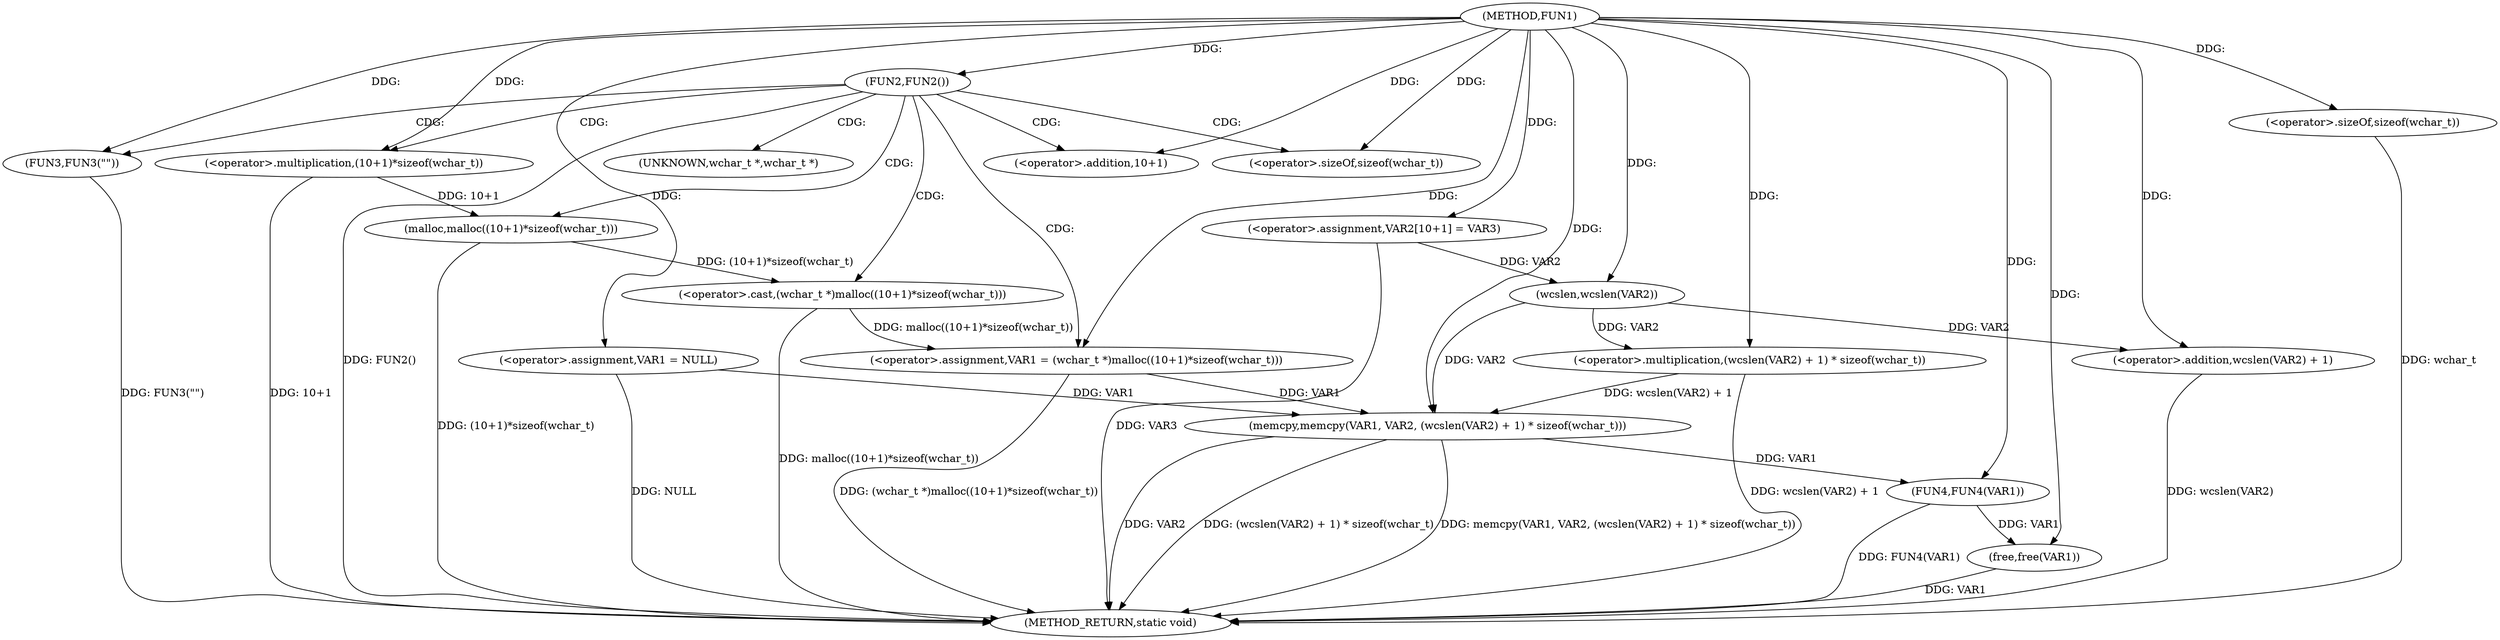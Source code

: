 digraph FUN1 {  
"1000100" [label = "(METHOD,FUN1)" ]
"1000143" [label = "(METHOD_RETURN,static void)" ]
"1000103" [label = "(<operator>.assignment,VAR1 = NULL)" ]
"1000107" [label = "(FUN2,FUN2())" ]
"1000109" [label = "(FUN3,FUN3(\"\"))" ]
"1000113" [label = "(<operator>.assignment,VAR1 = (wchar_t *)malloc((10+1)*sizeof(wchar_t)))" ]
"1000115" [label = "(<operator>.cast,(wchar_t *)malloc((10+1)*sizeof(wchar_t)))" ]
"1000117" [label = "(malloc,malloc((10+1)*sizeof(wchar_t)))" ]
"1000118" [label = "(<operator>.multiplication,(10+1)*sizeof(wchar_t))" ]
"1000119" [label = "(<operator>.addition,10+1)" ]
"1000122" [label = "(<operator>.sizeOf,sizeof(wchar_t))" ]
"1000126" [label = "(<operator>.assignment,VAR2[10+1] = VAR3)" ]
"1000129" [label = "(memcpy,memcpy(VAR1, VAR2, (wcslen(VAR2) + 1) * sizeof(wchar_t)))" ]
"1000132" [label = "(<operator>.multiplication,(wcslen(VAR2) + 1) * sizeof(wchar_t))" ]
"1000133" [label = "(<operator>.addition,wcslen(VAR2) + 1)" ]
"1000134" [label = "(wcslen,wcslen(VAR2))" ]
"1000137" [label = "(<operator>.sizeOf,sizeof(wchar_t))" ]
"1000139" [label = "(FUN4,FUN4(VAR1))" ]
"1000141" [label = "(free,free(VAR1))" ]
"1000116" [label = "(UNKNOWN,wchar_t *,wchar_t *)" ]
  "1000115" -> "1000143"  [ label = "DDG: malloc((10+1)*sizeof(wchar_t))"] 
  "1000141" -> "1000143"  [ label = "DDG: VAR1"] 
  "1000107" -> "1000143"  [ label = "DDG: FUN2()"] 
  "1000103" -> "1000143"  [ label = "DDG: NULL"] 
  "1000113" -> "1000143"  [ label = "DDG: (wchar_t *)malloc((10+1)*sizeof(wchar_t))"] 
  "1000117" -> "1000143"  [ label = "DDG: (10+1)*sizeof(wchar_t)"] 
  "1000132" -> "1000143"  [ label = "DDG: wcslen(VAR2) + 1"] 
  "1000118" -> "1000143"  [ label = "DDG: 10+1"] 
  "1000129" -> "1000143"  [ label = "DDG: VAR2"] 
  "1000129" -> "1000143"  [ label = "DDG: (wcslen(VAR2) + 1) * sizeof(wchar_t)"] 
  "1000139" -> "1000143"  [ label = "DDG: FUN4(VAR1)"] 
  "1000129" -> "1000143"  [ label = "DDG: memcpy(VAR1, VAR2, (wcslen(VAR2) + 1) * sizeof(wchar_t))"] 
  "1000133" -> "1000143"  [ label = "DDG: wcslen(VAR2)"] 
  "1000126" -> "1000143"  [ label = "DDG: VAR3"] 
  "1000137" -> "1000143"  [ label = "DDG: wchar_t"] 
  "1000109" -> "1000143"  [ label = "DDG: FUN3(\"\")"] 
  "1000100" -> "1000103"  [ label = "DDG: "] 
  "1000100" -> "1000107"  [ label = "DDG: "] 
  "1000100" -> "1000109"  [ label = "DDG: "] 
  "1000115" -> "1000113"  [ label = "DDG: malloc((10+1)*sizeof(wchar_t))"] 
  "1000100" -> "1000113"  [ label = "DDG: "] 
  "1000117" -> "1000115"  [ label = "DDG: (10+1)*sizeof(wchar_t)"] 
  "1000118" -> "1000117"  [ label = "DDG: 10+1"] 
  "1000100" -> "1000118"  [ label = "DDG: "] 
  "1000100" -> "1000119"  [ label = "DDG: "] 
  "1000100" -> "1000122"  [ label = "DDG: "] 
  "1000100" -> "1000126"  [ label = "DDG: "] 
  "1000103" -> "1000129"  [ label = "DDG: VAR1"] 
  "1000113" -> "1000129"  [ label = "DDG: VAR1"] 
  "1000100" -> "1000129"  [ label = "DDG: "] 
  "1000134" -> "1000129"  [ label = "DDG: VAR2"] 
  "1000132" -> "1000129"  [ label = "DDG: wcslen(VAR2) + 1"] 
  "1000134" -> "1000132"  [ label = "DDG: VAR2"] 
  "1000100" -> "1000132"  [ label = "DDG: "] 
  "1000134" -> "1000133"  [ label = "DDG: VAR2"] 
  "1000126" -> "1000134"  [ label = "DDG: VAR2"] 
  "1000100" -> "1000134"  [ label = "DDG: "] 
  "1000100" -> "1000133"  [ label = "DDG: "] 
  "1000100" -> "1000137"  [ label = "DDG: "] 
  "1000129" -> "1000139"  [ label = "DDG: VAR1"] 
  "1000100" -> "1000139"  [ label = "DDG: "] 
  "1000139" -> "1000141"  [ label = "DDG: VAR1"] 
  "1000100" -> "1000141"  [ label = "DDG: "] 
  "1000107" -> "1000109"  [ label = "CDG: "] 
  "1000107" -> "1000116"  [ label = "CDG: "] 
  "1000107" -> "1000119"  [ label = "CDG: "] 
  "1000107" -> "1000115"  [ label = "CDG: "] 
  "1000107" -> "1000117"  [ label = "CDG: "] 
  "1000107" -> "1000113"  [ label = "CDG: "] 
  "1000107" -> "1000118"  [ label = "CDG: "] 
  "1000107" -> "1000122"  [ label = "CDG: "] 
}
